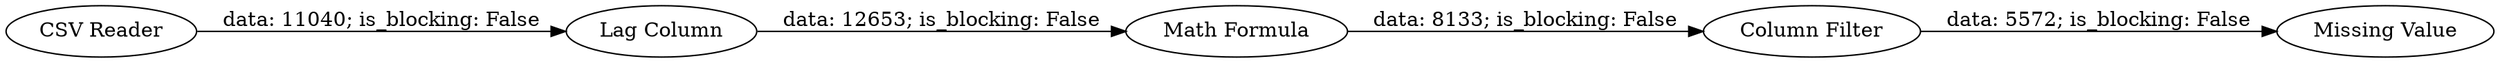 digraph {
	"628022197576198416_1" [label="CSV Reader"]
	"628022197576198416_3" [label="Lag Column"]
	"628022197576198416_4" [label="Math Formula"]
	"628022197576198416_6" [label="Column Filter"]
	"628022197576198416_5" [label="Missing Value"]
	"628022197576198416_3" -> "628022197576198416_4" [label="data: 12653; is_blocking: False"]
	"628022197576198416_4" -> "628022197576198416_6" [label="data: 8133; is_blocking: False"]
	"628022197576198416_1" -> "628022197576198416_3" [label="data: 11040; is_blocking: False"]
	"628022197576198416_6" -> "628022197576198416_5" [label="data: 5572; is_blocking: False"]
	rankdir=LR
}

